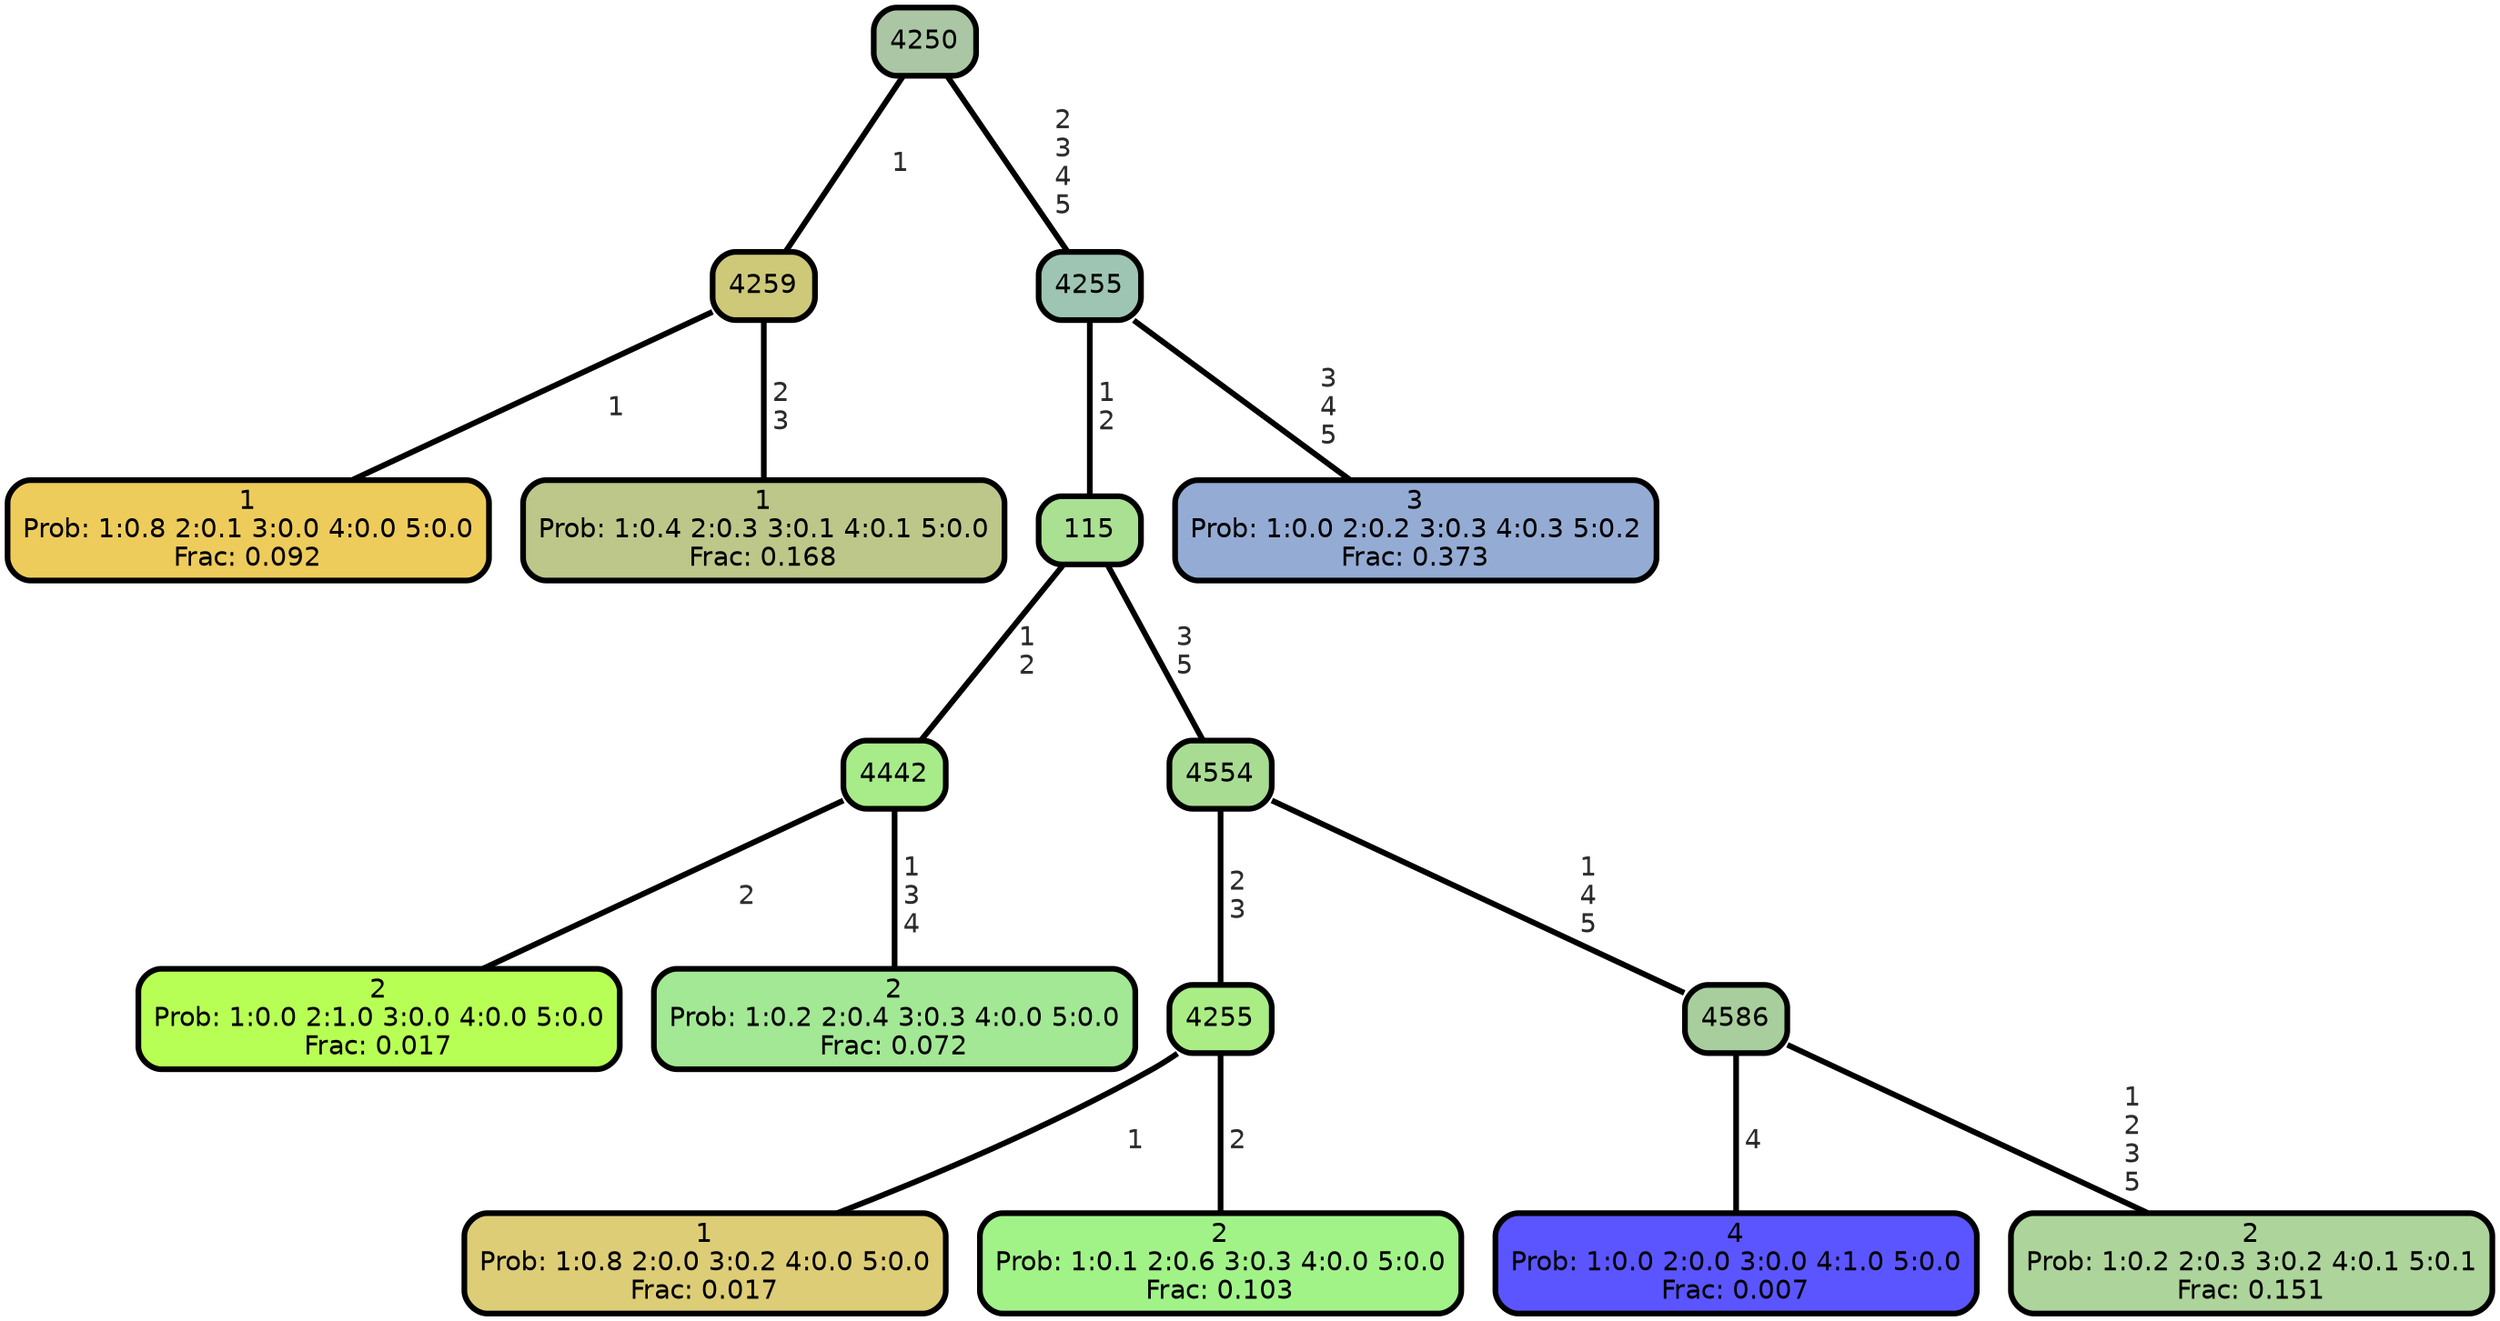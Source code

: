 graph Tree {
node [shape=box, style="filled, rounded",color="black",penwidth="3",fontcolor="black",                 fontname=helvetica] ;
graph [ranksep="0 equally", splines=straight,                 bgcolor=transparent, dpi=200] ;
edge [fontname=helvetica, fontweight=bold,fontcolor=grey14,color=black] ;
0 [label="1
Prob: 1:0.8 2:0.1 3:0.0 4:0.0 5:0.0
Frac: 0.092", fillcolor="#eecc5b"] ;
1 [label="4259", fillcolor="#cec978"] ;
2 [label="1
Prob: 1:0.4 2:0.3 3:0.1 4:0.1 5:0.0
Frac: 0.168", fillcolor="#bcc789"] ;
3 [label="4250", fillcolor="#abc6a4"] ;
4 [label="2
Prob: 1:0.0 2:1.0 3:0.0 4:0.0 5:0.0
Frac: 0.017", fillcolor="#b8ff55"] ;
5 [label="4442", fillcolor="#a7ec89"] ;
6 [label="2
Prob: 1:0.2 2:0.4 3:0.3 4:0.0 5:0.0
Frac: 0.072", fillcolor="#a3e895"] ;
7 [label="115", fillcolor="#a9e091"] ;
8 [label="1
Prob: 1:0.8 2:0.0 3:0.2 4:0.0 5:0.0
Frac: 0.017", fillcolor="#ddcd77"] ;
9 [label="4255", fillcolor="#aaed85"] ;
10 [label="2
Prob: 1:0.1 2:0.6 3:0.3 4:0.0 5:0.0
Frac: 0.103", fillcolor="#a1f388"] ;
11 [label="4554", fillcolor="#a9dc93"] ;
12 [label="4
Prob: 1:0.0 2:0.0 3:0.0 4:1.0 5:0.0
Frac: 0.007", fillcolor="#5a55ff"] ;
13 [label="4586", fillcolor="#a9ce9e"] ;
14 [label="2
Prob: 1:0.2 2:0.3 3:0.2 4:0.1 5:0.1
Frac: 0.151", fillcolor="#add49a"] ;
15 [label="4255", fillcolor="#9ec5b3"] ;
16 [label="3
Prob: 1:0.0 2:0.2 3:0.3 4:0.3 5:0.2
Frac: 0.373", fillcolor="#94abd4"] ;
1 -- 0 [label=" 1",penwidth=3] ;
1 -- 2 [label=" 2\n 3",penwidth=3] ;
3 -- 1 [label=" 1",penwidth=3] ;
3 -- 15 [label=" 2\n 3\n 4\n 5",penwidth=3] ;
5 -- 4 [label=" 2",penwidth=3] ;
5 -- 6 [label=" 1\n 3\n 4",penwidth=3] ;
7 -- 5 [label=" 1\n 2",penwidth=3] ;
7 -- 11 [label=" 3\n 5",penwidth=3] ;
9 -- 8 [label=" 1",penwidth=3] ;
9 -- 10 [label=" 2",penwidth=3] ;
11 -- 9 [label=" 2\n 3",penwidth=3] ;
11 -- 13 [label=" 1\n 4\n 5",penwidth=3] ;
13 -- 12 [label=" 4",penwidth=3] ;
13 -- 14 [label=" 1\n 2\n 3\n 5",penwidth=3] ;
15 -- 7 [label=" 1\n 2",penwidth=3] ;
15 -- 16 [label=" 3\n 4\n 5",penwidth=3] ;
{rank = same;}}